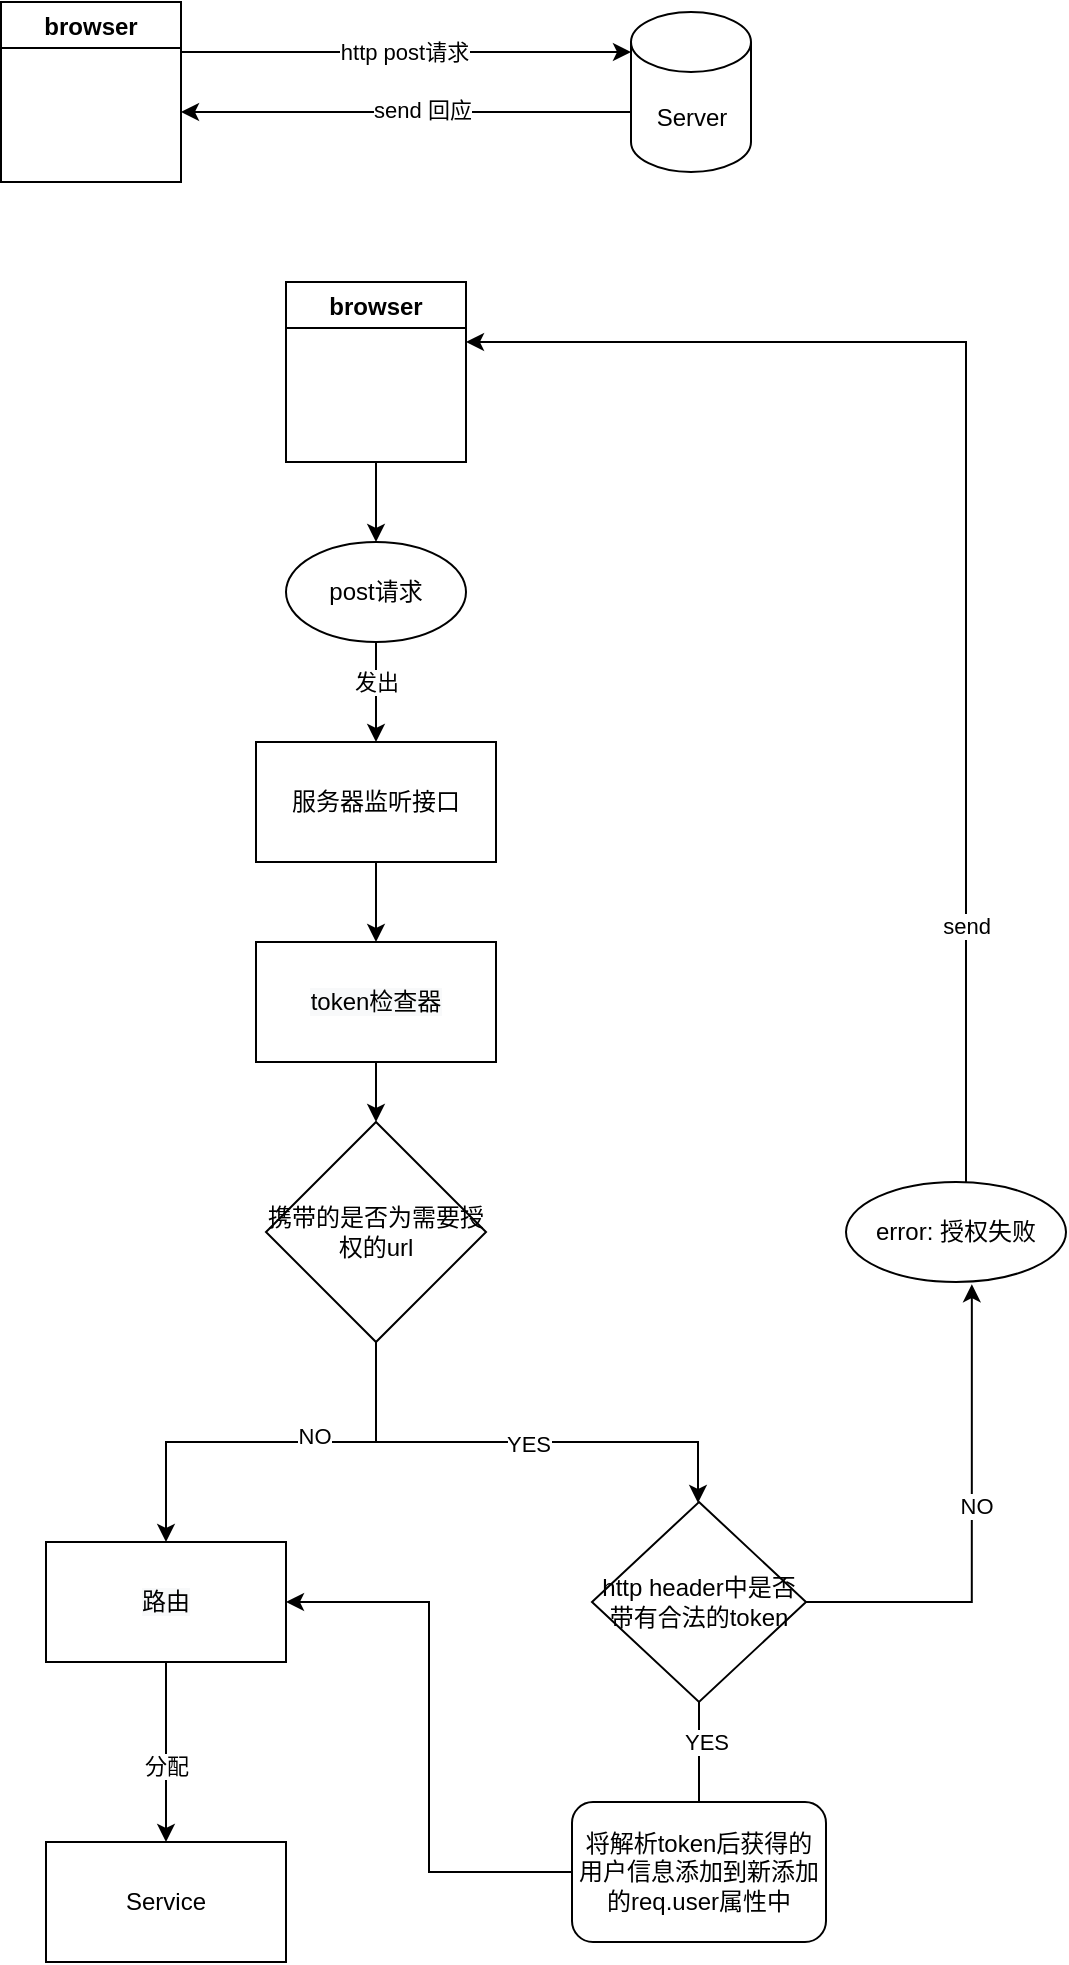 <mxfile version="18.0.1" type="device"><diagram id="kgpKYQtTHZ0yAKxKKP6v" name="身份认证机制"><mxGraphModel dx="946" dy="613" grid="1" gridSize="10" guides="1" tooltips="1" connect="1" arrows="1" fold="1" page="1" pageScale="1" pageWidth="850" pageHeight="1100" math="0" shadow="0"><root><mxCell id="0"/><mxCell id="1" parent="0"/><mxCell id="dFb-2uonKxr7czJpa3w3-5" style="edgeStyle=orthogonalEdgeStyle;rounded=0;orthogonalLoop=1;jettySize=auto;html=1;" parent="1" source="dFb-2uonKxr7czJpa3w3-1" edge="1"><mxGeometry relative="1" as="geometry"><mxPoint x="297.5" y="85" as="targetPoint"/><Array as="points"><mxPoint x="297.5" y="85"/></Array></mxGeometry></mxCell><mxCell id="dFb-2uonKxr7czJpa3w3-6" value="send 回应" style="edgeLabel;html=1;align=center;verticalAlign=middle;resizable=0;points=[];" parent="dFb-2uonKxr7czJpa3w3-5" vertex="1" connectable="0"><mxGeometry x="-0.067" y="-1" relative="1" as="geometry"><mxPoint as="offset"/></mxGeometry></mxCell><mxCell id="dFb-2uonKxr7czJpa3w3-1" value="Server" style="shape=cylinder3;whiteSpace=wrap;html=1;boundedLbl=1;backgroundOutline=1;size=15;" parent="1" vertex="1"><mxGeometry x="522.5" y="35" width="60" height="80" as="geometry"/></mxCell><mxCell id="dFb-2uonKxr7czJpa3w3-3" style="edgeStyle=orthogonalEdgeStyle;rounded=0;orthogonalLoop=1;jettySize=auto;html=1;" parent="1" source="dFb-2uonKxr7czJpa3w3-2" edge="1"><mxGeometry relative="1" as="geometry"><mxPoint x="522.5" y="55" as="targetPoint"/><Array as="points"><mxPoint x="517.5" y="55"/></Array></mxGeometry></mxCell><mxCell id="dFb-2uonKxr7czJpa3w3-4" value="http post请求" style="edgeLabel;html=1;align=center;verticalAlign=middle;resizable=0;points=[];" parent="dFb-2uonKxr7czJpa3w3-3" vertex="1" connectable="0"><mxGeometry x="-0.115" y="-3" relative="1" as="geometry"><mxPoint x="12" y="-3" as="offset"/></mxGeometry></mxCell><mxCell id="dFb-2uonKxr7czJpa3w3-2" value="browser" style="swimlane;startSize=23;" parent="1" vertex="1"><mxGeometry x="207.5" y="30" width="90" height="90" as="geometry"/></mxCell><mxCell id="dFb-2uonKxr7czJpa3w3-15" style="edgeStyle=orthogonalEdgeStyle;rounded=0;orthogonalLoop=1;jettySize=auto;html=1;" parent="1" source="dFb-2uonKxr7czJpa3w3-9" target="dFb-2uonKxr7czJpa3w3-11" edge="1"><mxGeometry relative="1" as="geometry"/></mxCell><mxCell id="dFb-2uonKxr7czJpa3w3-9" value="服务器监听接口" style="rounded=0;whiteSpace=wrap;html=1;" parent="1" vertex="1"><mxGeometry x="335" y="400" width="120" height="60" as="geometry"/></mxCell><mxCell id="dFb-2uonKxr7czJpa3w3-21" style="edgeStyle=orthogonalEdgeStyle;rounded=0;orthogonalLoop=1;jettySize=auto;html=1;exitX=0.5;exitY=1;exitDx=0;exitDy=0;entryX=0.5;entryY=0;entryDx=0;entryDy=0;" parent="1" source="dFb-2uonKxr7czJpa3w3-11" target="dFb-2uonKxr7czJpa3w3-20" edge="1"><mxGeometry relative="1" as="geometry"/></mxCell><mxCell id="dFb-2uonKxr7czJpa3w3-11" value="&lt;meta charset=&quot;utf-8&quot;&gt;&lt;span style=&quot;color: rgb(0, 0, 0); font-family: Helvetica; font-size: 12px; font-style: normal; font-variant-ligatures: normal; font-variant-caps: normal; font-weight: 400; letter-spacing: normal; orphans: 2; text-align: center; text-indent: 0px; text-transform: none; widows: 2; word-spacing: 0px; -webkit-text-stroke-width: 0px; background-color: rgb(248, 249, 250); text-decoration-thickness: initial; text-decoration-style: initial; text-decoration-color: initial; float: none; display: inline !important;&quot;&gt;token检查器&lt;/span&gt;" style="rounded=0;whiteSpace=wrap;html=1;" parent="1" vertex="1"><mxGeometry x="335" y="500" width="120" height="60" as="geometry"/></mxCell><mxCell id="dFb-2uonKxr7czJpa3w3-33" style="edgeStyle=orthogonalEdgeStyle;rounded=0;orthogonalLoop=1;jettySize=auto;html=1;entryX=0.5;entryY=0;entryDx=0;entryDy=0;" parent="1" source="dFb-2uonKxr7czJpa3w3-12" target="dFb-2uonKxr7czJpa3w3-34" edge="1"><mxGeometry relative="1" as="geometry"><mxPoint x="395" y="900" as="targetPoint"/></mxGeometry></mxCell><mxCell id="dFb-2uonKxr7czJpa3w3-35" value="分配" style="edgeLabel;html=1;align=center;verticalAlign=middle;resizable=0;points=[];" parent="dFb-2uonKxr7czJpa3w3-33" vertex="1" connectable="0"><mxGeometry x="0.39" y="-1" relative="1" as="geometry"><mxPoint x="1" y="-11" as="offset"/></mxGeometry></mxCell><mxCell id="dFb-2uonKxr7czJpa3w3-12" value="&lt;meta charset=&quot;utf-8&quot;&gt;&lt;span style=&quot;color: rgb(0, 0, 0); font-family: Helvetica; font-size: 12px; font-style: normal; font-variant-ligatures: normal; font-variant-caps: normal; font-weight: 400; letter-spacing: normal; orphans: 2; text-align: center; text-indent: 0px; text-transform: none; widows: 2; word-spacing: 0px; -webkit-text-stroke-width: 0px; background-color: rgb(248, 249, 250); text-decoration-thickness: initial; text-decoration-style: initial; text-decoration-color: initial; float: none; display: inline !important;&quot;&gt;路由&lt;/span&gt;" style="rounded=0;whiteSpace=wrap;html=1;" parent="1" vertex="1"><mxGeometry x="230" y="800" width="120" height="60" as="geometry"/></mxCell><mxCell id="dFb-2uonKxr7czJpa3w3-18" style="edgeStyle=orthogonalEdgeStyle;rounded=0;orthogonalLoop=1;jettySize=auto;html=1;entryX=0.5;entryY=0;entryDx=0;entryDy=0;" parent="1" source="dFb-2uonKxr7czJpa3w3-13" target="dFb-2uonKxr7czJpa3w3-9" edge="1"><mxGeometry relative="1" as="geometry"/></mxCell><mxCell id="dFb-2uonKxr7czJpa3w3-13" value="post请求" style="ellipse;whiteSpace=wrap;html=1;" parent="1" vertex="1"><mxGeometry x="350" y="300" width="90" height="50" as="geometry"/></mxCell><mxCell id="dFb-2uonKxr7czJpa3w3-22" style="edgeStyle=orthogonalEdgeStyle;rounded=0;orthogonalLoop=1;jettySize=auto;html=1;entryX=0.5;entryY=0;entryDx=0;entryDy=0;" parent="1" source="dFb-2uonKxr7czJpa3w3-20" target="dFb-2uonKxr7czJpa3w3-12" edge="1"><mxGeometry relative="1" as="geometry"/></mxCell><mxCell id="dFb-2uonKxr7czJpa3w3-23" value="NO" style="edgeLabel;html=1;align=center;verticalAlign=middle;resizable=0;points=[];" parent="dFb-2uonKxr7czJpa3w3-22" vertex="1" connectable="0"><mxGeometry x="-0.18" y="-3" relative="1" as="geometry"><mxPoint x="3" as="offset"/></mxGeometry></mxCell><mxCell id="dFb-2uonKxr7czJpa3w3-38" style="edgeStyle=orthogonalEdgeStyle;rounded=0;orthogonalLoop=1;jettySize=auto;html=1;" parent="1" source="dFb-2uonKxr7czJpa3w3-20" target="dFb-2uonKxr7czJpa3w3-37" edge="1"><mxGeometry relative="1" as="geometry"><Array as="points"><mxPoint x="395" y="750"/><mxPoint x="556" y="750"/></Array></mxGeometry></mxCell><mxCell id="dFb-2uonKxr7czJpa3w3-39" value="YES" style="edgeLabel;html=1;align=center;verticalAlign=middle;resizable=0;points=[];" parent="dFb-2uonKxr7czJpa3w3-38" vertex="1" connectable="0"><mxGeometry x="0.042" y="-1" relative="1" as="geometry"><mxPoint as="offset"/></mxGeometry></mxCell><mxCell id="dFb-2uonKxr7czJpa3w3-20" value="携带的是否为需要授权的url" style="rhombus;whiteSpace=wrap;html=1;" parent="1" vertex="1"><mxGeometry x="340" y="590" width="110" height="110" as="geometry"/></mxCell><mxCell id="dFb-2uonKxr7czJpa3w3-30" style="edgeStyle=orthogonalEdgeStyle;rounded=0;orthogonalLoop=1;jettySize=auto;html=1;" parent="1" source="dFb-2uonKxr7czJpa3w3-24" edge="1"><mxGeometry relative="1" as="geometry"><mxPoint x="440" y="200" as="targetPoint"/><Array as="points"><mxPoint x="690" y="645"/><mxPoint x="690" y="200"/></Array></mxGeometry></mxCell><mxCell id="dFb-2uonKxr7czJpa3w3-31" value="send" style="edgeLabel;html=1;align=center;verticalAlign=middle;resizable=0;points=[];" parent="dFb-2uonKxr7czJpa3w3-30" vertex="1" connectable="0"><mxGeometry x="-0.618" relative="1" as="geometry"><mxPoint as="offset"/></mxGeometry></mxCell><mxCell id="dFb-2uonKxr7czJpa3w3-24" value="error: 授权失败" style="ellipse;whiteSpace=wrap;html=1;" parent="1" vertex="1"><mxGeometry x="630" y="620" width="110" height="50" as="geometry"/></mxCell><mxCell id="dFb-2uonKxr7czJpa3w3-28" style="edgeStyle=orthogonalEdgeStyle;rounded=0;orthogonalLoop=1;jettySize=auto;html=1;entryX=0.5;entryY=0;entryDx=0;entryDy=0;" parent="1" source="dFb-2uonKxr7czJpa3w3-27" target="dFb-2uonKxr7czJpa3w3-13" edge="1"><mxGeometry relative="1" as="geometry"/></mxCell><mxCell id="dFb-2uonKxr7czJpa3w3-27" value="browser" style="swimlane;startSize=23;" parent="1" vertex="1"><mxGeometry x="350" y="170" width="90" height="90" as="geometry"/></mxCell><mxCell id="dFb-2uonKxr7czJpa3w3-32" value="发出" style="edgeLabel;html=1;align=center;verticalAlign=middle;resizable=0;points=[];" parent="1" vertex="1" connectable="0"><mxGeometry x="395" y="370" as="geometry"/></mxCell><mxCell id="dFb-2uonKxr7czJpa3w3-34" value="Service" style="rounded=0;whiteSpace=wrap;html=1;" parent="1" vertex="1"><mxGeometry x="230" y="950" width="120" height="60" as="geometry"/></mxCell><mxCell id="dFb-2uonKxr7czJpa3w3-40" style="edgeStyle=orthogonalEdgeStyle;rounded=0;orthogonalLoop=1;jettySize=auto;html=1;entryX=0.572;entryY=1.022;entryDx=0;entryDy=0;entryPerimeter=0;" parent="1" source="dFb-2uonKxr7czJpa3w3-37" target="dFb-2uonKxr7czJpa3w3-24" edge="1"><mxGeometry relative="1" as="geometry"/></mxCell><mxCell id="dFb-2uonKxr7czJpa3w3-41" value="NO" style="edgeLabel;html=1;align=center;verticalAlign=middle;resizable=0;points=[];" parent="dFb-2uonKxr7czJpa3w3-40" vertex="1" connectable="0"><mxGeometry x="0.084" y="-2" relative="1" as="geometry"><mxPoint as="offset"/></mxGeometry></mxCell><mxCell id="dFb-2uonKxr7czJpa3w3-37" value="http header中是否带有合法的token" style="rhombus;whiteSpace=wrap;html=1;" parent="1" vertex="1"><mxGeometry x="503" y="780" width="107" height="100" as="geometry"/></mxCell><mxCell id="dFb-2uonKxr7czJpa3w3-54" style="edgeStyle=orthogonalEdgeStyle;rounded=0;orthogonalLoop=1;jettySize=auto;html=1;entryX=1;entryY=0.5;entryDx=0;entryDy=0;" parent="1" source="dFb-2uonKxr7czJpa3w3-51" target="dFb-2uonKxr7czJpa3w3-12" edge="1"><mxGeometry relative="1" as="geometry"/></mxCell><mxCell id="dFb-2uonKxr7czJpa3w3-51" value="将解析token后获得的用户信息添加到新添加的req.user属性中" style="rounded=1;whiteSpace=wrap;html=1;" parent="1" vertex="1"><mxGeometry x="493" y="930" width="127" height="70" as="geometry"/></mxCell><mxCell id="dFb-2uonKxr7czJpa3w3-52" value="" style="endArrow=none;html=1;rounded=0;entryX=0.5;entryY=1;entryDx=0;entryDy=0;" parent="1" source="dFb-2uonKxr7czJpa3w3-51" target="dFb-2uonKxr7czJpa3w3-37" edge="1"><mxGeometry width="50" height="50" relative="1" as="geometry"><mxPoint x="380" y="740" as="sourcePoint"/><mxPoint x="430" y="690" as="targetPoint"/></mxGeometry></mxCell><mxCell id="dFb-2uonKxr7czJpa3w3-53" value="YES" style="edgeLabel;html=1;align=center;verticalAlign=middle;resizable=0;points=[];" parent="dFb-2uonKxr7czJpa3w3-52" vertex="1" connectable="0"><mxGeometry x="0.249" y="-3" relative="1" as="geometry"><mxPoint y="1" as="offset"/></mxGeometry></mxCell></root></mxGraphModel></diagram></mxfile>